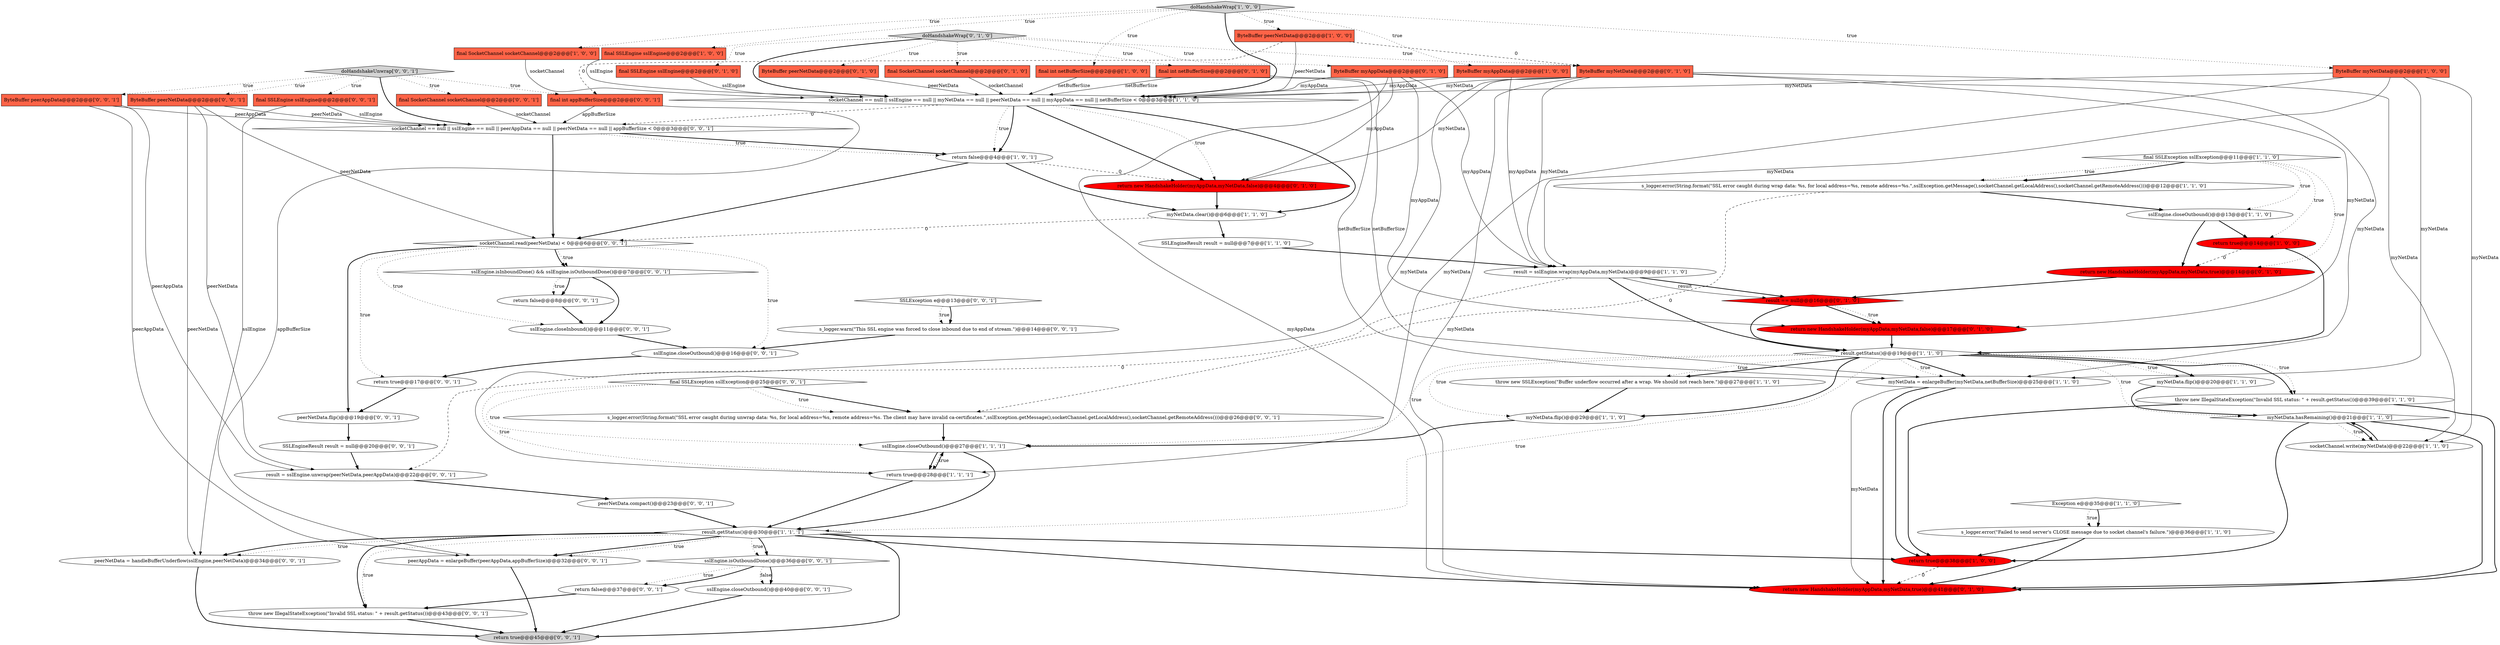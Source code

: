 digraph {
40 [style = filled, label = "ByteBuffer peerNetData@@@2@@@['0', '1', '0']", fillcolor = tomato, shape = box image = "AAA0AAABBB2BBB"];
2 [style = filled, label = "final SocketChannel socketChannel@@@2@@@['1', '0', '0']", fillcolor = tomato, shape = box image = "AAA0AAABBB1BBB"];
60 [style = filled, label = "return true@@@17@@@['0', '0', '1']", fillcolor = white, shape = ellipse image = "AAA0AAABBB3BBB"];
27 [style = filled, label = "return true@@@28@@@['1', '1', '1']", fillcolor = white, shape = ellipse image = "AAA0AAABBB1BBB"];
45 [style = filled, label = "return false@@@8@@@['0', '0', '1']", fillcolor = white, shape = ellipse image = "AAA0AAABBB3BBB"];
20 [style = filled, label = "myNetData.clear()@@@6@@@['1', '1', '0']", fillcolor = white, shape = ellipse image = "AAA0AAABBB1BBB"];
14 [style = filled, label = "result = sslEngine.wrap(myAppData,myNetData)@@@9@@@['1', '1', '0']", fillcolor = white, shape = ellipse image = "AAA0AAABBB1BBB"];
59 [style = filled, label = "peerNetData.flip()@@@19@@@['0', '0', '1']", fillcolor = white, shape = ellipse image = "AAA0AAABBB3BBB"];
16 [style = filled, label = "myNetData = enlargeBuffer(myNetData,netBufferSize)@@@25@@@['1', '1', '0']", fillcolor = white, shape = ellipse image = "AAA0AAABBB1BBB"];
25 [style = filled, label = "ByteBuffer peerNetData@@@2@@@['1', '0', '0']", fillcolor = tomato, shape = box image = "AAA1AAABBB1BBB"];
35 [style = filled, label = "ByteBuffer myAppData@@@2@@@['0', '1', '0']", fillcolor = tomato, shape = box image = "AAA0AAABBB2BBB"];
58 [style = filled, label = "ByteBuffer peerNetData@@@2@@@['0', '0', '1']", fillcolor = tomato, shape = box image = "AAA0AAABBB3BBB"];
21 [style = filled, label = "sslEngine.closeOutbound()@@@13@@@['1', '1', '0']", fillcolor = white, shape = ellipse image = "AAA0AAABBB1BBB"];
9 [style = filled, label = "ByteBuffer myNetData@@@2@@@['1', '0', '0']", fillcolor = tomato, shape = box image = "AAA0AAABBB1BBB"];
36 [style = filled, label = "return new HandshakeHolder(myAppData,myNetData,true)@@@41@@@['0', '1', '0']", fillcolor = red, shape = ellipse image = "AAA1AAABBB2BBB"];
57 [style = filled, label = "doHandshakeUnwrap['0', '0', '1']", fillcolor = lightgray, shape = diamond image = "AAA0AAABBB3BBB"];
63 [style = filled, label = "SSLException e@@@13@@@['0', '0', '1']", fillcolor = white, shape = diamond image = "AAA0AAABBB3BBB"];
23 [style = filled, label = "final SSLException sslException@@@11@@@['1', '1', '0']", fillcolor = white, shape = diamond image = "AAA0AAABBB1BBB"];
5 [style = filled, label = "throw new SSLException(\"Buffer underflow occurred after a wrap. We should not reach here.\")@@@27@@@['1', '1', '0']", fillcolor = white, shape = ellipse image = "AAA0AAABBB1BBB"];
38 [style = filled, label = "final SocketChannel socketChannel@@@2@@@['0', '1', '0']", fillcolor = tomato, shape = box image = "AAA0AAABBB2BBB"];
53 [style = filled, label = "sslEngine.closeOutbound()@@@16@@@['0', '0', '1']", fillcolor = white, shape = ellipse image = "AAA0AAABBB3BBB"];
62 [style = filled, label = "socketChannel.read(peerNetData) < 0@@@6@@@['0', '0', '1']", fillcolor = white, shape = diamond image = "AAA0AAABBB3BBB"];
37 [style = filled, label = "doHandshakeWrap['0', '1', '0']", fillcolor = lightgray, shape = diamond image = "AAA0AAABBB2BBB"];
44 [style = filled, label = "sslEngine.closeInbound()@@@11@@@['0', '0', '1']", fillcolor = white, shape = ellipse image = "AAA0AAABBB3BBB"];
66 [style = filled, label = "peerNetData = handleBufferUnderflow(sslEngine,peerNetData)@@@34@@@['0', '0', '1']", fillcolor = white, shape = ellipse image = "AAA0AAABBB3BBB"];
11 [style = filled, label = "ByteBuffer myAppData@@@2@@@['1', '0', '0']", fillcolor = tomato, shape = box image = "AAA0AAABBB1BBB"];
32 [style = filled, label = "return new HandshakeHolder(myAppData,myNetData,false)@@@17@@@['0', '1', '0']", fillcolor = red, shape = ellipse image = "AAA1AAABBB2BBB"];
8 [style = filled, label = "final SSLEngine sslEngine@@@2@@@['1', '0', '0']", fillcolor = tomato, shape = box image = "AAA0AAABBB1BBB"];
51 [style = filled, label = "s_logger.warn(\"This SSL engine was forced to close inbound due to end of stream.\")@@@14@@@['0', '0', '1']", fillcolor = white, shape = ellipse image = "AAA0AAABBB3BBB"];
54 [style = filled, label = "final SSLException sslException@@@25@@@['0', '0', '1']", fillcolor = white, shape = diamond image = "AAA0AAABBB3BBB"];
61 [style = filled, label = "return true@@@45@@@['0', '0', '1']", fillcolor = lightgray, shape = ellipse image = "AAA0AAABBB3BBB"];
68 [style = filled, label = "result = sslEngine.unwrap(peerNetData,peerAppData)@@@22@@@['0', '0', '1']", fillcolor = white, shape = ellipse image = "AAA0AAABBB3BBB"];
34 [style = filled, label = "return new HandshakeHolder(myAppData,myNetData,true)@@@14@@@['0', '1', '0']", fillcolor = red, shape = ellipse image = "AAA1AAABBB2BBB"];
19 [style = filled, label = "Exception e@@@35@@@['1', '1', '0']", fillcolor = white, shape = diamond image = "AAA0AAABBB1BBB"];
1 [style = filled, label = "sslEngine.closeOutbound()@@@27@@@['1', '1', '1']", fillcolor = white, shape = ellipse image = "AAA0AAABBB1BBB"];
22 [style = filled, label = "result.getStatus()@@@30@@@['1', '1', '1']", fillcolor = white, shape = diamond image = "AAA0AAABBB1BBB"];
31 [style = filled, label = "result == null@@@16@@@['0', '1', '0']", fillcolor = red, shape = diamond image = "AAA1AAABBB2BBB"];
50 [style = filled, label = "socketChannel == null || sslEngine == null || peerAppData == null || peerNetData == null || appBufferSize < 0@@@3@@@['0', '0', '1']", fillcolor = white, shape = diamond image = "AAA0AAABBB3BBB"];
67 [style = filled, label = "final int appBufferSize@@@2@@@['0', '0', '1']", fillcolor = tomato, shape = box image = "AAA0AAABBB3BBB"];
26 [style = filled, label = "socketChannel.write(myNetData)@@@22@@@['1', '1', '0']", fillcolor = white, shape = ellipse image = "AAA0AAABBB1BBB"];
33 [style = filled, label = "final int netBufferSize@@@2@@@['0', '1', '0']", fillcolor = tomato, shape = box image = "AAA0AAABBB2BBB"];
47 [style = filled, label = "sslEngine.closeOutbound()@@@40@@@['0', '0', '1']", fillcolor = white, shape = ellipse image = "AAA0AAABBB3BBB"];
48 [style = filled, label = "peerAppData = enlargeBuffer(peerAppData,appBufferSize)@@@32@@@['0', '0', '1']", fillcolor = white, shape = ellipse image = "AAA0AAABBB3BBB"];
52 [style = filled, label = "sslEngine.isInboundDone() && sslEngine.isOutboundDone()@@@7@@@['0', '0', '1']", fillcolor = white, shape = diamond image = "AAA0AAABBB3BBB"];
7 [style = filled, label = "result.getStatus()@@@19@@@['1', '1', '0']", fillcolor = white, shape = diamond image = "AAA0AAABBB1BBB"];
10 [style = filled, label = "final int netBufferSize@@@2@@@['1', '0', '0']", fillcolor = tomato, shape = box image = "AAA0AAABBB1BBB"];
29 [style = filled, label = "myNetData.flip()@@@20@@@['1', '1', '0']", fillcolor = white, shape = ellipse image = "AAA0AAABBB1BBB"];
28 [style = filled, label = "throw new IllegalStateException(\"Invalid SSL status: \" + result.getStatus())@@@39@@@['1', '1', '0']", fillcolor = white, shape = ellipse image = "AAA0AAABBB1BBB"];
0 [style = filled, label = "SSLEngineResult result = null@@@7@@@['1', '1', '0']", fillcolor = white, shape = ellipse image = "AAA0AAABBB1BBB"];
18 [style = filled, label = "return true@@@14@@@['1', '0', '0']", fillcolor = red, shape = ellipse image = "AAA1AAABBB1BBB"];
41 [style = filled, label = "ByteBuffer myNetData@@@2@@@['0', '1', '0']", fillcolor = tomato, shape = box image = "AAA1AAABBB2BBB"];
49 [style = filled, label = "return false@@@37@@@['0', '0', '1']", fillcolor = white, shape = ellipse image = "AAA0AAABBB3BBB"];
3 [style = filled, label = "myNetData.hasRemaining()@@@21@@@['1', '1', '0']", fillcolor = white, shape = diamond image = "AAA0AAABBB1BBB"];
15 [style = filled, label = "s_logger.error(\"Failed to send server's CLOSE message due to socket channel's failure.\")@@@36@@@['1', '1', '0']", fillcolor = white, shape = ellipse image = "AAA0AAABBB1BBB"];
42 [style = filled, label = "final SocketChannel socketChannel@@@2@@@['0', '0', '1']", fillcolor = tomato, shape = box image = "AAA0AAABBB3BBB"];
46 [style = filled, label = "sslEngine.isOutboundDone()@@@36@@@['0', '0', '1']", fillcolor = white, shape = diamond image = "AAA0AAABBB3BBB"];
6 [style = filled, label = "return true@@@38@@@['1', '0', '0']", fillcolor = red, shape = ellipse image = "AAA1AAABBB1BBB"];
13 [style = filled, label = "myNetData.flip()@@@29@@@['1', '1', '0']", fillcolor = white, shape = ellipse image = "AAA0AAABBB1BBB"];
39 [style = filled, label = "return new HandshakeHolder(myAppData,myNetData,false)@@@4@@@['0', '1', '0']", fillcolor = red, shape = ellipse image = "AAA1AAABBB2BBB"];
64 [style = filled, label = "peerNetData.compact()@@@23@@@['0', '0', '1']", fillcolor = white, shape = ellipse image = "AAA0AAABBB3BBB"];
55 [style = filled, label = "final SSLEngine sslEngine@@@2@@@['0', '0', '1']", fillcolor = tomato, shape = box image = "AAA0AAABBB3BBB"];
65 [style = filled, label = "SSLEngineResult result = null@@@20@@@['0', '0', '1']", fillcolor = white, shape = ellipse image = "AAA0AAABBB3BBB"];
12 [style = filled, label = "doHandshakeWrap['1', '0', '0']", fillcolor = lightgray, shape = diamond image = "AAA0AAABBB1BBB"];
56 [style = filled, label = "s_logger.error(String.format(\"SSL error caught during unwrap data: %s, for local address=%s, remote address=%s. The client may have invalid ca-certificates.\",sslException.getMessage(),socketChannel.getLocalAddress(),socketChannel.getRemoteAddress()))@@@26@@@['0', '0', '1']", fillcolor = white, shape = ellipse image = "AAA0AAABBB3BBB"];
17 [style = filled, label = "return false@@@4@@@['1', '0', '1']", fillcolor = white, shape = ellipse image = "AAA0AAABBB1BBB"];
69 [style = filled, label = "throw new IllegalStateException(\"Invalid SSL status: \" + result.getStatus())@@@43@@@['0', '0', '1']", fillcolor = white, shape = ellipse image = "AAA0AAABBB3BBB"];
4 [style = filled, label = "socketChannel == null || sslEngine == null || myNetData == null || peerNetData == null || myAppData == null || netBufferSize < 0@@@3@@@['1', '1', '0']", fillcolor = white, shape = diamond image = "AAA0AAABBB1BBB"];
24 [style = filled, label = "s_logger.error(String.format(\"SSL error caught during wrap data: %s, for local address=%s, remote address=%s.\",sslException.getMessage(),socketChannel.getLocalAddress(),socketChannel.getRemoteAddress()))@@@12@@@['1', '1', '0']", fillcolor = white, shape = ellipse image = "AAA0AAABBB1BBB"];
43 [style = filled, label = "ByteBuffer peerAppData@@@2@@@['0', '0', '1']", fillcolor = tomato, shape = box image = "AAA0AAABBB3BBB"];
30 [style = filled, label = "final SSLEngine sslEngine@@@2@@@['0', '1', '0']", fillcolor = tomato, shape = box image = "AAA0AAABBB2BBB"];
62->52 [style = dotted, label="true"];
52->44 [style = bold, label=""];
54->56 [style = bold, label=""];
28->6 [style = bold, label=""];
58->50 [style = solid, label="peerNetData"];
56->1 [style = bold, label=""];
12->8 [style = dotted, label="true"];
20->0 [style = bold, label=""];
1->27 [style = bold, label=""];
11->14 [style = solid, label="myAppData"];
51->53 [style = bold, label=""];
48->61 [style = bold, label=""];
41->36 [style = solid, label="myNetData"];
44->53 [style = bold, label=""];
21->18 [style = bold, label=""];
13->1 [style = bold, label=""];
14->7 [style = bold, label=""];
30->4 [style = solid, label="sslEngine"];
37->38 [style = dotted, label="true"];
0->14 [style = bold, label=""];
3->36 [style = bold, label=""];
55->66 [style = solid, label="sslEngine"];
46->49 [style = dotted, label="true"];
23->18 [style = dotted, label="true"];
54->56 [style = dotted, label="true"];
35->4 [style = solid, label="myAppData"];
10->4 [style = solid, label="netBufferSize"];
24->21 [style = bold, label=""];
6->36 [style = dashed, label="0"];
65->68 [style = bold, label=""];
25->67 [style = dashed, label="0"];
50->62 [style = bold, label=""];
7->16 [style = bold, label=""];
33->4 [style = solid, label="netBufferSize"];
7->16 [style = dotted, label="true"];
19->15 [style = bold, label=""];
53->60 [style = bold, label=""];
35->36 [style = solid, label="myAppData"];
7->1 [style = dotted, label="true"];
4->17 [style = dotted, label="true"];
9->26 [style = solid, label="myNetData"];
41->27 [style = solid, label="myNetData"];
1->27 [style = dotted, label="true"];
17->20 [style = bold, label=""];
7->29 [style = bold, label=""];
62->53 [style = dotted, label="true"];
22->46 [style = dotted, label="true"];
38->4 [style = solid, label="socketChannel"];
22->46 [style = bold, label=""];
28->36 [style = bold, label=""];
63->51 [style = bold, label=""];
35->14 [style = solid, label="myAppData"];
7->13 [style = dotted, label="true"];
16->6 [style = bold, label=""];
12->2 [style = dotted, label="true"];
23->21 [style = dotted, label="true"];
64->22 [style = bold, label=""];
55->50 [style = solid, label="sslEngine"];
16->36 [style = solid, label="myNetData"];
43->48 [style = solid, label="peerAppData"];
3->26 [style = dotted, label="true"];
52->45 [style = bold, label=""];
34->31 [style = bold, label=""];
32->7 [style = bold, label=""];
27->22 [style = bold, label=""];
57->67 [style = dotted, label="true"];
25->41 [style = dashed, label="0"];
54->27 [style = dotted, label="true"];
58->62 [style = solid, label="peerNetData"];
12->11 [style = dotted, label="true"];
7->29 [style = dotted, label="true"];
42->50 [style = solid, label="socketChannel"];
7->5 [style = bold, label=""];
41->32 [style = solid, label="myNetData"];
41->26 [style = solid, label="myNetData"];
58->68 [style = solid, label="peerNetData"];
12->10 [style = dotted, label="true"];
37->41 [style = dotted, label="true"];
52->45 [style = dotted, label="true"];
4->50 [style = dashed, label="0"];
67->50 [style = solid, label="appBufferSize"];
22->61 [style = bold, label=""];
17->62 [style = bold, label=""];
49->69 [style = bold, label=""];
62->44 [style = dotted, label="true"];
66->61 [style = bold, label=""];
22->66 [style = dotted, label="true"];
41->14 [style = solid, label="myNetData"];
7->22 [style = dotted, label="true"];
57->42 [style = dotted, label="true"];
18->7 [style = bold, label=""];
62->60 [style = dotted, label="true"];
39->20 [style = bold, label=""];
23->24 [style = dotted, label="true"];
12->25 [style = dotted, label="true"];
22->6 [style = bold, label=""];
57->43 [style = dotted, label="true"];
15->36 [style = bold, label=""];
22->69 [style = dotted, label="true"];
24->56 [style = dashed, label="0"];
17->39 [style = dashed, label="0"];
16->36 [style = bold, label=""];
2->4 [style = solid, label="socketChannel"];
4->17 [style = bold, label=""];
9->27 [style = solid, label="myNetData"];
22->48 [style = bold, label=""];
20->62 [style = dashed, label="0"];
26->3 [style = bold, label=""];
41->4 [style = solid, label="myNetData"];
4->39 [style = bold, label=""];
31->32 [style = bold, label=""];
50->17 [style = bold, label=""];
21->34 [style = bold, label=""];
59->65 [style = bold, label=""];
47->61 [style = bold, label=""];
9->14 [style = solid, label="myNetData"];
14->68 [style = dashed, label="0"];
3->26 [style = bold, label=""];
3->6 [style = bold, label=""];
58->66 [style = solid, label="peerNetData"];
19->15 [style = dotted, label="true"];
45->44 [style = bold, label=""];
31->7 [style = bold, label=""];
7->5 [style = dotted, label="true"];
18->34 [style = dashed, label="0"];
37->35 [style = dotted, label="true"];
43->50 [style = solid, label="peerAppData"];
57->58 [style = dotted, label="true"];
46->47 [style = dotted, label="false"];
22->66 [style = bold, label=""];
7->28 [style = bold, label=""];
5->13 [style = bold, label=""];
14->31 [style = bold, label=""];
4->20 [style = bold, label=""];
41->16 [style = solid, label="myNetData"];
22->48 [style = dotted, label="true"];
14->31 [style = solid, label="result"];
63->51 [style = dotted, label="true"];
8->4 [style = solid, label="sslEngine"];
7->28 [style = dotted, label="true"];
35->39 [style = solid, label="myAppData"];
68->64 [style = bold, label=""];
7->13 [style = bold, label=""];
62->59 [style = bold, label=""];
37->33 [style = dotted, label="true"];
27->1 [style = bold, label=""];
57->50 [style = bold, label=""];
40->4 [style = solid, label="peerNetData"];
11->4 [style = solid, label="myAppData"];
62->52 [style = bold, label=""];
29->3 [style = bold, label=""];
46->49 [style = bold, label=""];
4->39 [style = dotted, label="true"];
33->16 [style = solid, label="netBufferSize"];
15->6 [style = bold, label=""];
60->59 [style = bold, label=""];
43->68 [style = solid, label="peerAppData"];
46->47 [style = bold, label=""];
37->4 [style = bold, label=""];
25->4 [style = solid, label="peerNetData"];
37->30 [style = dotted, label="true"];
50->17 [style = dotted, label="true"];
31->32 [style = dotted, label="true"];
10->16 [style = solid, label="netBufferSize"];
1->22 [style = bold, label=""];
9->16 [style = solid, label="myNetData"];
57->55 [style = dotted, label="true"];
69->61 [style = bold, label=""];
41->39 [style = solid, label="myNetData"];
23->24 [style = bold, label=""];
9->4 [style = solid, label="myNetData"];
12->4 [style = bold, label=""];
54->1 [style = dotted, label="true"];
35->32 [style = solid, label="myAppData"];
7->3 [style = dotted, label="true"];
22->69 [style = bold, label=""];
22->36 [style = bold, label=""];
37->40 [style = dotted, label="true"];
23->34 [style = dotted, label="true"];
67->48 [style = solid, label="appBufferSize"];
12->9 [style = dotted, label="true"];
}
